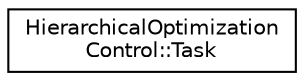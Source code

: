digraph "Graphical Class Hierarchy"
{
 // LATEX_PDF_SIZE
  edge [fontname="Helvetica",fontsize="10",labelfontname="Helvetica",labelfontsize="10"];
  node [fontname="Helvetica",fontsize="10",shape=record];
  rankdir="LR";
  Node0 [label="HierarchicalOptimization\lControl::Task",height=0.2,width=0.4,color="black", fillcolor="white", style="filled",URL="$structHierarchicalOptimizationControl_1_1Task.html",tooltip="Task struct."];
}
